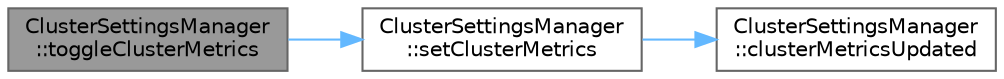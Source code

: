 digraph "ClusterSettingsManager::toggleClusterMetrics"
{
 // LATEX_PDF_SIZE
  bgcolor="transparent";
  edge [fontname=Helvetica,fontsize=10,labelfontname=Helvetica,labelfontsize=10];
  node [fontname=Helvetica,fontsize=10,shape=box,height=0.2,width=0.4];
  rankdir="LR";
  Node1 [id="Node000001",label="ClusterSettingsManager\l::toggleClusterMetrics",height=0.2,width=0.4,color="gray40", fillcolor="grey60", style="filled", fontcolor="black",tooltip="Toggle the cluster metrics."];
  Node1 -> Node2 [id="edge1_Node000001_Node000002",color="steelblue1",style="solid",tooltip=" "];
  Node2 [id="Node000002",label="ClusterSettingsManager\l::setClusterMetrics",height=0.2,width=0.4,color="grey40", fillcolor="white", style="filled",URL="$classClusterSettingsManager.html#a7017650bbc4722f307c877545b4dd973",tooltip="Get the cluster metrics."];
  Node2 -> Node3 [id="edge2_Node000002_Node000003",color="steelblue1",style="solid",tooltip=" "];
  Node3 [id="Node000003",label="ClusterSettingsManager\l::clusterMetricsUpdated",height=0.2,width=0.4,color="grey40", fillcolor="white", style="filled",URL="$classClusterSettingsManager.html#af5656fcb4e0e3713afa145a15346a924",tooltip=" "];
}
